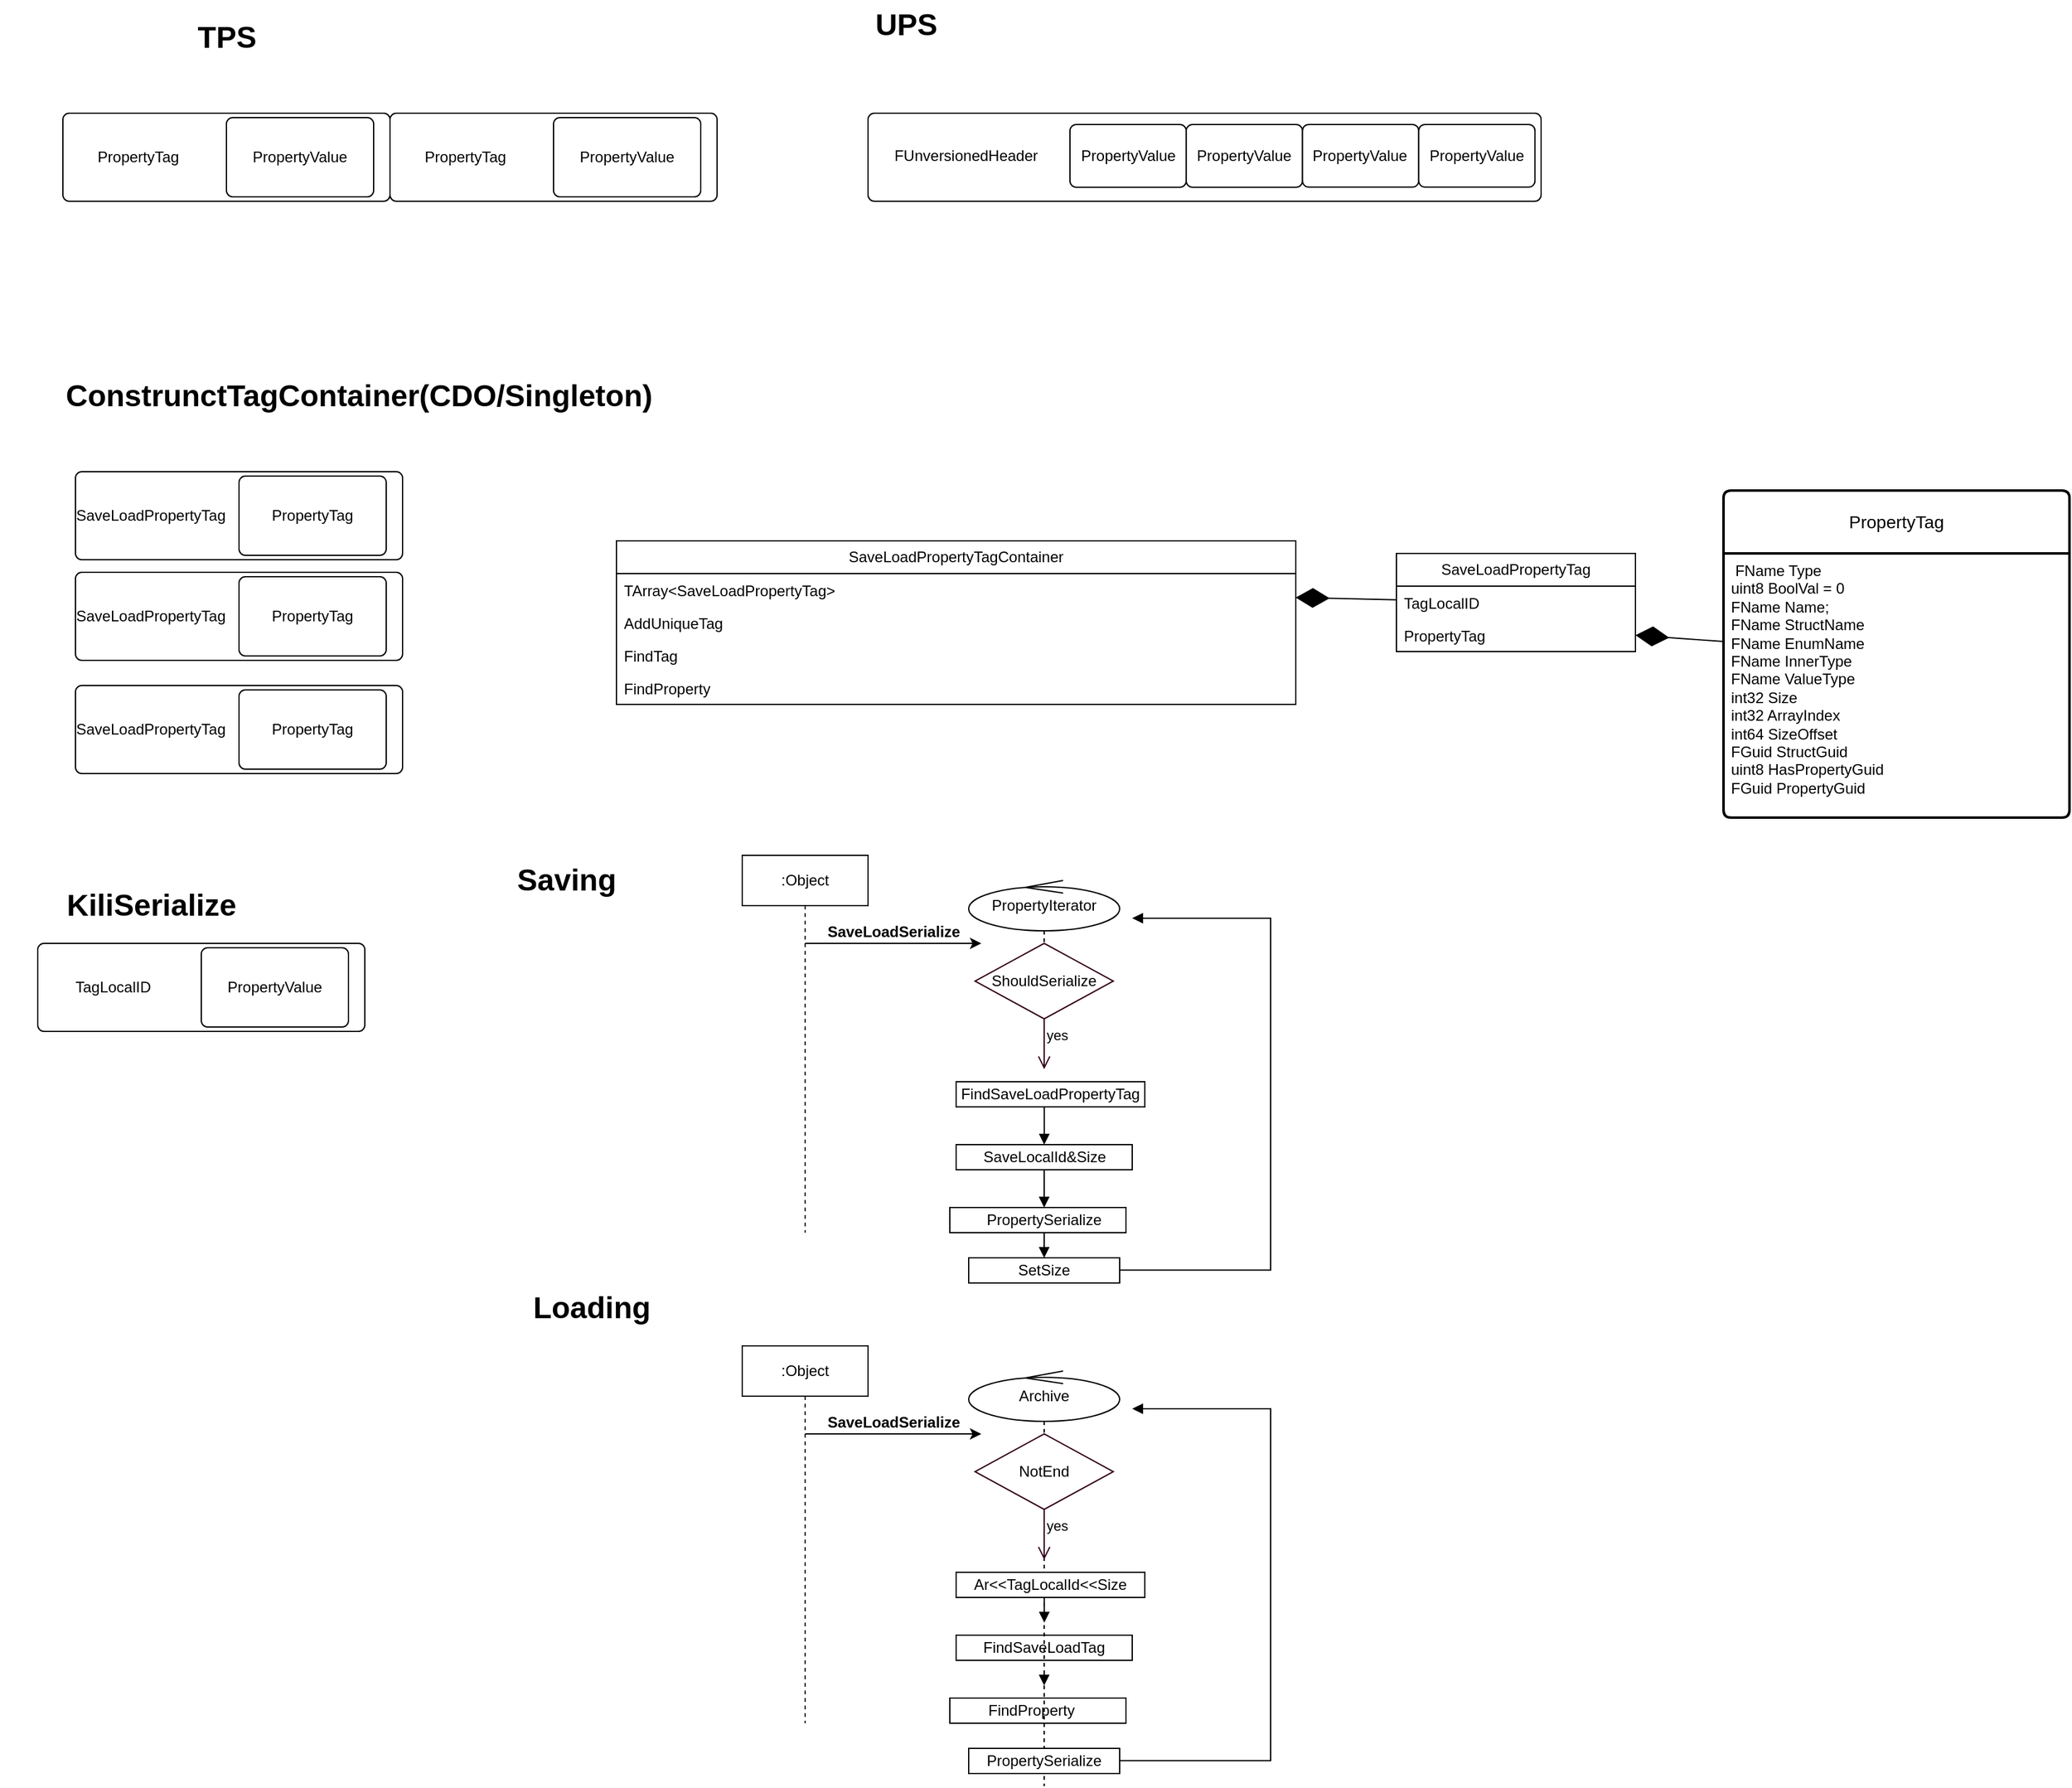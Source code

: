 <mxfile version="21.1.1" type="github">
  <diagram name="第 1 页" id="_707NUr_EEWpwsgA2Oic">
    <mxGraphModel dx="576" dy="312" grid="1" gridSize="10" guides="1" tooltips="1" connect="1" arrows="1" fold="1" page="1" pageScale="1" pageWidth="300000" pageHeight="300000" math="0" shadow="0">
      <root>
        <mxCell id="0" />
        <mxCell id="1" parent="0" />
        <mxCell id="e5rsON1Ld-tONtPhFwlM-112" value="" style="rounded=0;whiteSpace=wrap;html=1;" vertex="1" parent="1">
          <mxGeometry x="765" y="990" width="140" height="20" as="geometry" />
        </mxCell>
        <mxCell id="e5rsON1Ld-tONtPhFwlM-111" value="" style="rounded=0;whiteSpace=wrap;html=1;" vertex="1" parent="1">
          <mxGeometry x="770" y="940" width="140" height="20" as="geometry" />
        </mxCell>
        <mxCell id="e5rsON1Ld-tONtPhFwlM-1" value="TPS" style="text;strokeColor=none;fillColor=none;html=1;fontSize=24;fontStyle=1;verticalAlign=middle;align=center;" vertex="1" parent="1">
          <mxGeometry x="140" y="40" width="100" height="40" as="geometry" />
        </mxCell>
        <mxCell id="e5rsON1Ld-tONtPhFwlM-2" value="UPS" style="text;strokeColor=none;fillColor=none;html=1;fontSize=24;fontStyle=1;verticalAlign=middle;align=center;" vertex="1" parent="1">
          <mxGeometry x="680" y="30" width="100" height="40" as="geometry" />
        </mxCell>
        <mxCell id="e5rsON1Ld-tONtPhFwlM-3" value="" style="rounded=1;absoluteArcSize=1;html=1;arcSize=10;" vertex="1" parent="1">
          <mxGeometry x="60" y="120" width="260" height="70" as="geometry" />
        </mxCell>
        <mxCell id="e5rsON1Ld-tONtPhFwlM-4" value="PropertyTag" style="html=1;shape=mxgraph.er.anchor;whiteSpace=wrap;" vertex="1" parent="e5rsON1Ld-tONtPhFwlM-3">
          <mxGeometry width="120" height="70" as="geometry" />
        </mxCell>
        <mxCell id="e5rsON1Ld-tONtPhFwlM-5" value="PropertyValue" style="rounded=1;absoluteArcSize=1;html=1;arcSize=10;whiteSpace=wrap;points=[];strokeColor=inherit;fillColor=inherit;" vertex="1" parent="e5rsON1Ld-tONtPhFwlM-3">
          <mxGeometry x="130" y="3.5" width="117" height="63.0" as="geometry" />
        </mxCell>
        <mxCell id="e5rsON1Ld-tONtPhFwlM-6" value="" style="rounded=1;absoluteArcSize=1;html=1;arcSize=10;" vertex="1" parent="1">
          <mxGeometry x="700" y="120" width="535" height="70" as="geometry" />
        </mxCell>
        <mxCell id="e5rsON1Ld-tONtPhFwlM-7" value="FUnversionedHeader" style="html=1;shape=mxgraph.er.anchor;whiteSpace=wrap;" vertex="1" parent="e5rsON1Ld-tONtPhFwlM-6">
          <mxGeometry width="155.636" height="67.74" as="geometry" />
        </mxCell>
        <mxCell id="e5rsON1Ld-tONtPhFwlM-8" value="PropertyValue" style="rounded=1;absoluteArcSize=1;html=1;arcSize=10;whiteSpace=wrap;points=[];strokeColor=inherit;fillColor=inherit;" vertex="1" parent="e5rsON1Ld-tONtPhFwlM-6">
          <mxGeometry x="160.5" y="9.034" width="92.409" height="49.838" as="geometry" />
        </mxCell>
        <mxCell id="e5rsON1Ld-tONtPhFwlM-21" value="PropertyValue" style="rounded=1;absoluteArcSize=1;html=1;arcSize=10;whiteSpace=wrap;points=[];strokeColor=inherit;fillColor=inherit;" vertex="1" parent="e5rsON1Ld-tONtPhFwlM-6">
          <mxGeometry x="252.909" y="9.034" width="92.409" height="49.838" as="geometry" />
        </mxCell>
        <mxCell id="e5rsON1Ld-tONtPhFwlM-22" value="PropertyValue" style="rounded=1;absoluteArcSize=1;html=1;arcSize=10;whiteSpace=wrap;points=[];strokeColor=inherit;fillColor=inherit;" vertex="1" parent="e5rsON1Ld-tONtPhFwlM-6">
          <mxGeometry x="345.318" y="8.951" width="92.409" height="49.838" as="geometry" />
        </mxCell>
        <mxCell id="e5rsON1Ld-tONtPhFwlM-23" value="PropertyValue" style="rounded=1;absoluteArcSize=1;html=1;arcSize=10;whiteSpace=wrap;points=[];strokeColor=inherit;fillColor=inherit;" vertex="1" parent="e5rsON1Ld-tONtPhFwlM-6">
          <mxGeometry x="437.727" y="8.951" width="92.409" height="49.838" as="geometry" />
        </mxCell>
        <mxCell id="e5rsON1Ld-tONtPhFwlM-10" value="" style="rounded=1;absoluteArcSize=1;html=1;arcSize=10;" vertex="1" parent="1">
          <mxGeometry x="320" y="120" width="260" height="70" as="geometry" />
        </mxCell>
        <mxCell id="e5rsON1Ld-tONtPhFwlM-11" value="PropertyTag" style="html=1;shape=mxgraph.er.anchor;whiteSpace=wrap;" vertex="1" parent="e5rsON1Ld-tONtPhFwlM-10">
          <mxGeometry width="120" height="70" as="geometry" />
        </mxCell>
        <mxCell id="e5rsON1Ld-tONtPhFwlM-12" value="PropertyValue" style="rounded=1;absoluteArcSize=1;html=1;arcSize=10;whiteSpace=wrap;points=[];strokeColor=inherit;fillColor=inherit;" vertex="1" parent="e5rsON1Ld-tONtPhFwlM-10">
          <mxGeometry x="130" y="3.5" width="117" height="63.0" as="geometry" />
        </mxCell>
        <mxCell id="e5rsON1Ld-tONtPhFwlM-24" value="KiliSerialize" style="text;strokeColor=none;fillColor=none;html=1;fontSize=24;fontStyle=1;verticalAlign=middle;align=center;" vertex="1" parent="1">
          <mxGeometry x="10" y="730" width="240" height="40" as="geometry" />
        </mxCell>
        <mxCell id="e5rsON1Ld-tONtPhFwlM-25" value="" style="rounded=1;absoluteArcSize=1;html=1;arcSize=10;" vertex="1" parent="1">
          <mxGeometry x="40" y="780" width="260" height="70" as="geometry" />
        </mxCell>
        <mxCell id="e5rsON1Ld-tONtPhFwlM-26" value="TagLocalID" style="html=1;shape=mxgraph.er.anchor;whiteSpace=wrap;" vertex="1" parent="e5rsON1Ld-tONtPhFwlM-25">
          <mxGeometry width="120" height="70" as="geometry" />
        </mxCell>
        <mxCell id="e5rsON1Ld-tONtPhFwlM-27" value="PropertyValue" style="rounded=1;absoluteArcSize=1;html=1;arcSize=10;whiteSpace=wrap;points=[];strokeColor=inherit;fillColor=inherit;" vertex="1" parent="e5rsON1Ld-tONtPhFwlM-25">
          <mxGeometry x="130" y="3.5" width="117" height="63.0" as="geometry" />
        </mxCell>
        <mxCell id="e5rsON1Ld-tONtPhFwlM-41" value="PropertyTag" style="swimlane;childLayout=stackLayout;horizontal=1;startSize=50;horizontalStack=0;rounded=1;fontSize=14;fontStyle=0;strokeWidth=2;resizeParent=0;resizeLast=1;shadow=0;dashed=0;align=center;arcSize=4;whiteSpace=wrap;html=1;" vertex="1" parent="1">
          <mxGeometry x="1380" y="420" width="275" height="260" as="geometry" />
        </mxCell>
        <mxCell id="e5rsON1Ld-tONtPhFwlM-42" value="&amp;nbsp;FName	Type&lt;br&gt;	uint8	BoolVal&amp;nbsp;=&amp;nbsp;0&lt;br&gt;	FName	Name;		&lt;br&gt;	FName	StructName&lt;br&gt;	FName	EnumName&lt;br&gt;	FName	InnerType&lt;br&gt;	FName	ValueType&lt;br&gt;	int32	Size&lt;br&gt;	int32	ArrayIndex&lt;br&gt;	int64	SizeOffset&lt;br&gt;	FGuid	StructGuid&lt;br&gt;	uint8	HasPropertyGuid&lt;br&gt;	FGuid	PropertyGuid" style="align=left;strokeColor=none;fillColor=none;spacingLeft=4;fontSize=12;verticalAlign=top;resizable=0;rotatable=0;part=1;html=1;" vertex="1" parent="e5rsON1Ld-tONtPhFwlM-41">
          <mxGeometry y="50" width="275" height="210" as="geometry" />
        </mxCell>
        <mxCell id="e5rsON1Ld-tONtPhFwlM-43" value="SaveLoadPropertyTagContainer" style="swimlane;fontStyle=0;childLayout=stackLayout;horizontal=1;startSize=26;fillColor=none;horizontalStack=0;resizeParent=1;resizeParentMax=0;resizeLast=0;collapsible=1;marginBottom=0;whiteSpace=wrap;html=1;" vertex="1" parent="1">
          <mxGeometry x="500" y="460" width="540" height="130" as="geometry" />
        </mxCell>
        <mxCell id="e5rsON1Ld-tONtPhFwlM-44" value="TArray&amp;lt;SaveLoadPropertyTag&amp;gt;" style="text;strokeColor=none;fillColor=none;align=left;verticalAlign=top;spacingLeft=4;spacingRight=4;overflow=hidden;rotatable=0;points=[[0,0.5],[1,0.5]];portConstraint=eastwest;whiteSpace=wrap;html=1;" vertex="1" parent="e5rsON1Ld-tONtPhFwlM-43">
          <mxGeometry y="26" width="540" height="26" as="geometry" />
        </mxCell>
        <mxCell id="e5rsON1Ld-tONtPhFwlM-45" value="AddUniqueTag" style="text;strokeColor=none;fillColor=none;align=left;verticalAlign=top;spacingLeft=4;spacingRight=4;overflow=hidden;rotatable=0;points=[[0,0.5],[1,0.5]];portConstraint=eastwest;whiteSpace=wrap;html=1;" vertex="1" parent="e5rsON1Ld-tONtPhFwlM-43">
          <mxGeometry y="52" width="540" height="26" as="geometry" />
        </mxCell>
        <mxCell id="e5rsON1Ld-tONtPhFwlM-46" value="FindTag" style="text;strokeColor=none;fillColor=none;align=left;verticalAlign=top;spacingLeft=4;spacingRight=4;overflow=hidden;rotatable=0;points=[[0,0.5],[1,0.5]];portConstraint=eastwest;whiteSpace=wrap;html=1;" vertex="1" parent="e5rsON1Ld-tONtPhFwlM-43">
          <mxGeometry y="78" width="540" height="26" as="geometry" />
        </mxCell>
        <mxCell id="e5rsON1Ld-tONtPhFwlM-56" value="FindProperty" style="text;strokeColor=none;fillColor=none;align=left;verticalAlign=top;spacingLeft=4;spacingRight=4;overflow=hidden;rotatable=0;points=[[0,0.5],[1,0.5]];portConstraint=eastwest;whiteSpace=wrap;html=1;" vertex="1" parent="e5rsON1Ld-tONtPhFwlM-43">
          <mxGeometry y="104" width="540" height="26" as="geometry" />
        </mxCell>
        <mxCell id="e5rsON1Ld-tONtPhFwlM-47" value="SaveLoadPropertyTag" style="swimlane;fontStyle=0;childLayout=stackLayout;horizontal=1;startSize=26;fillColor=none;horizontalStack=0;resizeParent=1;resizeParentMax=0;resizeLast=0;collapsible=1;marginBottom=0;whiteSpace=wrap;html=1;" vertex="1" parent="1">
          <mxGeometry x="1120" y="470" width="190" height="78" as="geometry" />
        </mxCell>
        <mxCell id="e5rsON1Ld-tONtPhFwlM-48" value="TagLocalID" style="text;strokeColor=none;fillColor=none;align=left;verticalAlign=top;spacingLeft=4;spacingRight=4;overflow=hidden;rotatable=0;points=[[0,0.5],[1,0.5]];portConstraint=eastwest;whiteSpace=wrap;html=1;" vertex="1" parent="e5rsON1Ld-tONtPhFwlM-47">
          <mxGeometry y="26" width="190" height="26" as="geometry" />
        </mxCell>
        <mxCell id="e5rsON1Ld-tONtPhFwlM-49" value="PropertyTag" style="text;strokeColor=none;fillColor=none;align=left;verticalAlign=top;spacingLeft=4;spacingRight=4;overflow=hidden;rotatable=0;points=[[0,0.5],[1,0.5]];portConstraint=eastwest;whiteSpace=wrap;html=1;" vertex="1" parent="e5rsON1Ld-tONtPhFwlM-47">
          <mxGeometry y="52" width="190" height="26" as="geometry" />
        </mxCell>
        <mxCell id="e5rsON1Ld-tONtPhFwlM-64" value="" style="rounded=1;absoluteArcSize=1;html=1;arcSize=10;" vertex="1" parent="1">
          <mxGeometry x="70" y="405" width="260" height="70" as="geometry" />
        </mxCell>
        <mxCell id="e5rsON1Ld-tONtPhFwlM-65" value="SaveLoadPropertyTag" style="html=1;shape=mxgraph.er.anchor;whiteSpace=wrap;" vertex="1" parent="e5rsON1Ld-tONtPhFwlM-64">
          <mxGeometry width="120" height="70" as="geometry" />
        </mxCell>
        <mxCell id="e5rsON1Ld-tONtPhFwlM-66" value="PropertyTag" style="rounded=1;absoluteArcSize=1;html=1;arcSize=10;whiteSpace=wrap;points=[];strokeColor=inherit;fillColor=inherit;" vertex="1" parent="e5rsON1Ld-tONtPhFwlM-64">
          <mxGeometry x="130" y="3.5" width="117" height="63.0" as="geometry" />
        </mxCell>
        <mxCell id="e5rsON1Ld-tONtPhFwlM-67" value="" style="rounded=1;absoluteArcSize=1;html=1;arcSize=10;" vertex="1" parent="1">
          <mxGeometry x="70" y="485" width="260" height="70" as="geometry" />
        </mxCell>
        <mxCell id="e5rsON1Ld-tONtPhFwlM-68" value="SaveLoadPropertyTag" style="html=1;shape=mxgraph.er.anchor;whiteSpace=wrap;" vertex="1" parent="e5rsON1Ld-tONtPhFwlM-67">
          <mxGeometry width="120" height="70" as="geometry" />
        </mxCell>
        <mxCell id="e5rsON1Ld-tONtPhFwlM-69" value="PropertyTag" style="rounded=1;absoluteArcSize=1;html=1;arcSize=10;whiteSpace=wrap;points=[];strokeColor=inherit;fillColor=inherit;" vertex="1" parent="e5rsON1Ld-tONtPhFwlM-67">
          <mxGeometry x="130" y="3.5" width="117" height="63.0" as="geometry" />
        </mxCell>
        <mxCell id="e5rsON1Ld-tONtPhFwlM-70" value="" style="rounded=1;absoluteArcSize=1;html=1;arcSize=10;" vertex="1" parent="1">
          <mxGeometry x="70" y="575" width="260" height="70" as="geometry" />
        </mxCell>
        <mxCell id="e5rsON1Ld-tONtPhFwlM-71" value="SaveLoadPropertyTag" style="html=1;shape=mxgraph.er.anchor;whiteSpace=wrap;" vertex="1" parent="e5rsON1Ld-tONtPhFwlM-70">
          <mxGeometry width="120" height="70" as="geometry" />
        </mxCell>
        <mxCell id="e5rsON1Ld-tONtPhFwlM-72" value="PropertyTag" style="rounded=1;absoluteArcSize=1;html=1;arcSize=10;whiteSpace=wrap;points=[];strokeColor=inherit;fillColor=inherit;" vertex="1" parent="e5rsON1Ld-tONtPhFwlM-70">
          <mxGeometry x="130" y="3.5" width="117" height="63.0" as="geometry" />
        </mxCell>
        <mxCell id="e5rsON1Ld-tONtPhFwlM-74" value="" style="endArrow=diamondThin;endFill=1;endSize=24;html=1;rounded=0;entryX=1;entryY=0.5;entryDx=0;entryDy=0;" edge="1" parent="1" source="e5rsON1Ld-tONtPhFwlM-41" target="e5rsON1Ld-tONtPhFwlM-49">
          <mxGeometry width="160" relative="1" as="geometry">
            <mxPoint x="750" y="80" as="sourcePoint" />
            <mxPoint x="910" y="80" as="targetPoint" />
          </mxGeometry>
        </mxCell>
        <mxCell id="e5rsON1Ld-tONtPhFwlM-75" value="" style="endArrow=diamondThin;endFill=1;endSize=24;html=1;rounded=0;" edge="1" parent="1" source="e5rsON1Ld-tONtPhFwlM-47" target="e5rsON1Ld-tONtPhFwlM-44">
          <mxGeometry width="160" relative="1" as="geometry">
            <mxPoint x="1170" y="520" as="sourcePoint" />
            <mxPoint x="1050" y="508" as="targetPoint" />
          </mxGeometry>
        </mxCell>
        <mxCell id="e5rsON1Ld-tONtPhFwlM-76" value="Saving" style="text;strokeColor=none;fillColor=none;html=1;fontSize=24;fontStyle=1;verticalAlign=middle;align=center;" vertex="1" parent="1">
          <mxGeometry x="340" y="710" width="240" height="40" as="geometry" />
        </mxCell>
        <mxCell id="e5rsON1Ld-tONtPhFwlM-77" value="Loading" style="text;strokeColor=none;fillColor=none;html=1;fontSize=24;fontStyle=1;verticalAlign=middle;align=center;" vertex="1" parent="1">
          <mxGeometry x="360" y="1050" width="240" height="40" as="geometry" />
        </mxCell>
        <mxCell id="e5rsON1Ld-tONtPhFwlM-78" value="ConstrunctTagContainer(CDO/Singleton)" style="text;strokeColor=none;fillColor=none;html=1;fontSize=24;fontStyle=1;verticalAlign=middle;align=center;" vertex="1" parent="1">
          <mxGeometry x="30" y="320" width="530" height="50" as="geometry" />
        </mxCell>
        <mxCell id="e5rsON1Ld-tONtPhFwlM-81" value="" style="edgeStyle=elbowEdgeStyle;rounded=0;orthogonalLoop=1;jettySize=auto;html=1;elbow=vertical;curved=0;" edge="1" parent="1" source="e5rsON1Ld-tONtPhFwlM-79">
          <mxGeometry relative="1" as="geometry">
            <mxPoint x="790" y="780" as="targetPoint" />
          </mxGeometry>
        </mxCell>
        <mxCell id="e5rsON1Ld-tONtPhFwlM-79" value=":Object" style="shape=umlLifeline;perimeter=lifelinePerimeter;whiteSpace=wrap;html=1;container=1;dropTarget=0;collapsible=0;recursiveResize=0;outlineConnect=0;portConstraint=eastwest;newEdgeStyle={&quot;edgeStyle&quot;:&quot;elbowEdgeStyle&quot;,&quot;elbow&quot;:&quot;vertical&quot;,&quot;curved&quot;:0,&quot;rounded&quot;:0};" vertex="1" parent="1">
          <mxGeometry x="600" y="710" width="100" height="300" as="geometry" />
        </mxCell>
        <mxCell id="e5rsON1Ld-tONtPhFwlM-82" value="SaveLoadSerialize" style="text;align=center;fontStyle=1;verticalAlign=middle;spacingLeft=3;spacingRight=3;strokeColor=none;rotatable=0;points=[[0,0.5],[1,0.5]];portConstraint=eastwest;html=1;" vertex="1" parent="1">
          <mxGeometry x="680" y="758" width="80" height="26" as="geometry" />
        </mxCell>
        <mxCell id="e5rsON1Ld-tONtPhFwlM-84" value="PropertyIterator" style="shape=umlLifeline;perimeter=lifelinePerimeter;whiteSpace=wrap;html=1;container=1;dropTarget=0;collapsible=0;recursiveResize=0;outlineConnect=0;portConstraint=eastwest;newEdgeStyle={&quot;edgeStyle&quot;:&quot;elbowEdgeStyle&quot;,&quot;elbow&quot;:&quot;vertical&quot;,&quot;curved&quot;:0,&quot;rounded&quot;:0};participant=umlControl;" vertex="1" parent="1">
          <mxGeometry x="780" y="730" width="120" height="110" as="geometry" />
        </mxCell>
        <mxCell id="e5rsON1Ld-tONtPhFwlM-87" value="ShouldSerialize" style="rhombus;whiteSpace=wrap;html=1;fontColor=#000000;fillColor=#FFFFFF;strokeColor=#33001A;" vertex="1" parent="1">
          <mxGeometry x="785" y="780" width="110" height="60" as="geometry" />
        </mxCell>
        <mxCell id="e5rsON1Ld-tONtPhFwlM-89" value="yes" style="edgeStyle=orthogonalEdgeStyle;html=1;align=left;verticalAlign=top;endArrow=open;endSize=8;strokeColor=#33001A;rounded=0;exitX=0.5;exitY=1;exitDx=0;exitDy=0;" edge="1" source="e5rsON1Ld-tONtPhFwlM-87" parent="1">
          <mxGeometry x="-1" relative="1" as="geometry">
            <mxPoint x="840" y="880" as="targetPoint" />
            <Array as="points" />
          </mxGeometry>
        </mxCell>
        <mxCell id="e5rsON1Ld-tONtPhFwlM-101" value="SaveLocalId&amp;amp;Size" style="text;html=1;strokeColor=none;fillColor=none;align=center;verticalAlign=middle;whiteSpace=wrap;rounded=0;" vertex="1" parent="1">
          <mxGeometry x="772.5" y="940" width="135" height="20" as="geometry" />
        </mxCell>
        <mxCell id="e5rsON1Ld-tONtPhFwlM-102" value="PropertySerialize" style="text;html=1;strokeColor=none;fillColor=none;align=center;verticalAlign=middle;whiteSpace=wrap;rounded=0;" vertex="1" parent="1">
          <mxGeometry x="770" y="990" width="140" height="20" as="geometry" />
        </mxCell>
        <mxCell id="e5rsON1Ld-tONtPhFwlM-103" value="" style="endArrow=block;endFill=1;html=1;edgeStyle=orthogonalEdgeStyle;align=left;verticalAlign=top;rounded=0;exitX=0.462;exitY=0.25;exitDx=0;exitDy=0;exitPerimeter=0;" edge="1" parent="1" source="e5rsON1Ld-tONtPhFwlM-100" target="e5rsON1Ld-tONtPhFwlM-101">
          <mxGeometry x="-1" relative="1" as="geometry">
            <mxPoint x="770" y="1080" as="sourcePoint" />
            <mxPoint x="930" y="1080" as="targetPoint" />
          </mxGeometry>
        </mxCell>
        <mxCell id="e5rsON1Ld-tONtPhFwlM-105" value="" style="endArrow=block;endFill=1;html=1;edgeStyle=orthogonalEdgeStyle;align=left;verticalAlign=top;rounded=0;" edge="1" parent="1">
          <mxGeometry x="-1" relative="1" as="geometry">
            <mxPoint x="900" y="1039.76" as="sourcePoint" />
            <mxPoint x="910" y="760" as="targetPoint" />
            <Array as="points">
              <mxPoint x="1020" y="1040" />
            </Array>
          </mxGeometry>
        </mxCell>
        <mxCell id="e5rsON1Ld-tONtPhFwlM-109" value="" style="endArrow=block;endFill=1;html=1;edgeStyle=orthogonalEdgeStyle;align=left;verticalAlign=top;rounded=0;" edge="1" parent="1" target="e5rsON1Ld-tONtPhFwlM-112">
          <mxGeometry x="-1" relative="1" as="geometry">
            <mxPoint x="840" y="960" as="sourcePoint" />
            <mxPoint x="980" y="1120" as="targetPoint" />
            <Array as="points">
              <mxPoint x="840" y="980" />
              <mxPoint x="840" y="980" />
            </Array>
          </mxGeometry>
        </mxCell>
        <mxCell id="e5rsON1Ld-tONtPhFwlM-110" value="" style="rounded=0;whiteSpace=wrap;html=1;" vertex="1" parent="1">
          <mxGeometry x="770" y="890" width="150" height="20" as="geometry" />
        </mxCell>
        <mxCell id="e5rsON1Ld-tONtPhFwlM-100" value="FindSaveLoadPropertyTag" style="text;html=1;strokeColor=none;fillColor=none;align=center;verticalAlign=middle;whiteSpace=wrap;rounded=0;" vertex="1" parent="1">
          <mxGeometry x="780" y="880" width="130" height="40" as="geometry" />
        </mxCell>
        <mxCell id="e5rsON1Ld-tONtPhFwlM-115" value="" style="rounded=0;whiteSpace=wrap;html=1;" vertex="1" parent="1">
          <mxGeometry x="780" y="1030" width="120" height="20" as="geometry" />
        </mxCell>
        <mxCell id="e5rsON1Ld-tONtPhFwlM-117" value="SetSize" style="text;html=1;strokeColor=none;fillColor=none;align=center;verticalAlign=middle;whiteSpace=wrap;rounded=0;" vertex="1" parent="1">
          <mxGeometry x="810" y="1030" width="60" height="20" as="geometry" />
        </mxCell>
        <mxCell id="e5rsON1Ld-tONtPhFwlM-135" value="" style="rounded=0;whiteSpace=wrap;html=1;" vertex="1" parent="1">
          <mxGeometry x="765" y="1380" width="140" height="20" as="geometry" />
        </mxCell>
        <mxCell id="e5rsON1Ld-tONtPhFwlM-136" value="" style="rounded=0;whiteSpace=wrap;html=1;" vertex="1" parent="1">
          <mxGeometry x="770" y="1330" width="140" height="20" as="geometry" />
        </mxCell>
        <mxCell id="e5rsON1Ld-tONtPhFwlM-137" value="" style="edgeStyle=elbowEdgeStyle;rounded=0;orthogonalLoop=1;jettySize=auto;html=1;elbow=vertical;curved=0;" edge="1" parent="1" source="e5rsON1Ld-tONtPhFwlM-138">
          <mxGeometry relative="1" as="geometry">
            <mxPoint x="790" y="1170" as="targetPoint" />
          </mxGeometry>
        </mxCell>
        <mxCell id="e5rsON1Ld-tONtPhFwlM-138" value=":Object" style="shape=umlLifeline;perimeter=lifelinePerimeter;whiteSpace=wrap;html=1;container=1;dropTarget=0;collapsible=0;recursiveResize=0;outlineConnect=0;portConstraint=eastwest;newEdgeStyle={&quot;edgeStyle&quot;:&quot;elbowEdgeStyle&quot;,&quot;elbow&quot;:&quot;vertical&quot;,&quot;curved&quot;:0,&quot;rounded&quot;:0};" vertex="1" parent="1">
          <mxGeometry x="600" y="1100" width="100" height="300" as="geometry" />
        </mxCell>
        <mxCell id="e5rsON1Ld-tONtPhFwlM-139" value="SaveLoadSerialize" style="text;align=center;fontStyle=1;verticalAlign=middle;spacingLeft=3;spacingRight=3;strokeColor=none;rotatable=0;points=[[0,0.5],[1,0.5]];portConstraint=eastwest;html=1;" vertex="1" parent="1">
          <mxGeometry x="680" y="1148" width="80" height="26" as="geometry" />
        </mxCell>
        <mxCell id="e5rsON1Ld-tONtPhFwlM-140" value="Archive" style="shape=umlLifeline;perimeter=lifelinePerimeter;whiteSpace=wrap;html=1;container=1;dropTarget=0;collapsible=0;recursiveResize=0;outlineConnect=0;portConstraint=eastwest;newEdgeStyle={&quot;edgeStyle&quot;:&quot;elbowEdgeStyle&quot;,&quot;elbow&quot;:&quot;vertical&quot;,&quot;curved&quot;:0,&quot;rounded&quot;:0};participant=umlControl;" vertex="1" parent="1">
          <mxGeometry x="780" y="1120" width="120" height="330" as="geometry" />
        </mxCell>
        <mxCell id="e5rsON1Ld-tONtPhFwlM-141" value="NotEnd" style="rhombus;whiteSpace=wrap;html=1;fontColor=#000000;fillColor=#FFFFFF;strokeColor=#33001A;" vertex="1" parent="1">
          <mxGeometry x="785" y="1170" width="110" height="60" as="geometry" />
        </mxCell>
        <mxCell id="e5rsON1Ld-tONtPhFwlM-142" value="yes" style="edgeStyle=orthogonalEdgeStyle;html=1;align=left;verticalAlign=top;endArrow=open;endSize=8;strokeColor=#33001A;rounded=0;exitX=0.5;exitY=1;exitDx=0;exitDy=0;" edge="1" parent="1" source="e5rsON1Ld-tONtPhFwlM-141">
          <mxGeometry x="-1" relative="1" as="geometry">
            <mxPoint x="840" y="1270" as="targetPoint" />
            <Array as="points" />
          </mxGeometry>
        </mxCell>
        <mxCell id="e5rsON1Ld-tONtPhFwlM-143" value="FindSaveLoadTag" style="text;html=1;strokeColor=none;fillColor=none;align=center;verticalAlign=middle;whiteSpace=wrap;rounded=0;" vertex="1" parent="1">
          <mxGeometry x="775" y="1320" width="130" height="40" as="geometry" />
        </mxCell>
        <mxCell id="e5rsON1Ld-tONtPhFwlM-144" value="FindProperty" style="text;html=1;strokeColor=none;fillColor=none;align=center;verticalAlign=middle;whiteSpace=wrap;rounded=0;" vertex="1" parent="1">
          <mxGeometry x="765" y="1370" width="130" height="40" as="geometry" />
        </mxCell>
        <mxCell id="e5rsON1Ld-tONtPhFwlM-145" value="" style="endArrow=block;endFill=1;html=1;edgeStyle=orthogonalEdgeStyle;align=left;verticalAlign=top;rounded=0;exitX=0.462;exitY=0.25;exitDx=0;exitDy=0;exitPerimeter=0;" edge="1" parent="1" source="e5rsON1Ld-tONtPhFwlM-149" target="e5rsON1Ld-tONtPhFwlM-143">
          <mxGeometry x="-1" relative="1" as="geometry">
            <mxPoint x="770" y="1470" as="sourcePoint" />
            <mxPoint x="930" y="1470" as="targetPoint" />
          </mxGeometry>
        </mxCell>
        <mxCell id="e5rsON1Ld-tONtPhFwlM-146" value="" style="endArrow=block;endFill=1;html=1;edgeStyle=orthogonalEdgeStyle;align=left;verticalAlign=top;rounded=0;" edge="1" parent="1">
          <mxGeometry x="-1" relative="1" as="geometry">
            <mxPoint x="900" y="1429.76" as="sourcePoint" />
            <mxPoint x="910" y="1150" as="targetPoint" />
            <Array as="points">
              <mxPoint x="1020" y="1430" />
            </Array>
          </mxGeometry>
        </mxCell>
        <mxCell id="e5rsON1Ld-tONtPhFwlM-147" value="" style="endArrow=block;endFill=1;html=1;edgeStyle=orthogonalEdgeStyle;align=left;verticalAlign=top;rounded=0;" edge="1" parent="1" source="e5rsON1Ld-tONtPhFwlM-143" target="e5rsON1Ld-tONtPhFwlM-144">
          <mxGeometry x="-1" relative="1" as="geometry">
            <mxPoint x="820" y="1510" as="sourcePoint" />
            <mxPoint x="980" y="1510" as="targetPoint" />
            <Array as="points">
              <mxPoint x="840" y="1380" />
              <mxPoint x="840" y="1380" />
            </Array>
          </mxGeometry>
        </mxCell>
        <mxCell id="e5rsON1Ld-tONtPhFwlM-148" value="" style="rounded=0;whiteSpace=wrap;html=1;" vertex="1" parent="1">
          <mxGeometry x="770" y="1280" width="150" height="20" as="geometry" />
        </mxCell>
        <mxCell id="e5rsON1Ld-tONtPhFwlM-149" value="Ar&amp;lt;&amp;lt;TagLocalId&amp;lt;&amp;lt;Size" style="text;html=1;strokeColor=none;fillColor=none;align=center;verticalAlign=middle;whiteSpace=wrap;rounded=0;" vertex="1" parent="1">
          <mxGeometry x="780" y="1270" width="130" height="40" as="geometry" />
        </mxCell>
        <mxCell id="e5rsON1Ld-tONtPhFwlM-150" value="" style="rounded=0;whiteSpace=wrap;html=1;" vertex="1" parent="1">
          <mxGeometry x="780" y="1420" width="120" height="20" as="geometry" />
        </mxCell>
        <mxCell id="e5rsON1Ld-tONtPhFwlM-151" value="PropertySerialize" style="text;html=1;strokeColor=none;fillColor=none;align=center;verticalAlign=middle;whiteSpace=wrap;rounded=0;" vertex="1" parent="1">
          <mxGeometry x="810" y="1415" width="60" height="30" as="geometry" />
        </mxCell>
        <mxCell id="e5rsON1Ld-tONtPhFwlM-152" value="" style="endArrow=block;endFill=1;html=1;edgeStyle=orthogonalEdgeStyle;align=left;verticalAlign=top;rounded=0;" edge="1" parent="1" source="e5rsON1Ld-tONtPhFwlM-102" target="e5rsON1Ld-tONtPhFwlM-117">
          <mxGeometry x="-1" relative="1" as="geometry">
            <mxPoint x="850" y="970" as="sourcePoint" />
            <mxPoint x="850" y="1000" as="targetPoint" />
            <Array as="points" />
          </mxGeometry>
        </mxCell>
      </root>
    </mxGraphModel>
  </diagram>
</mxfile>

